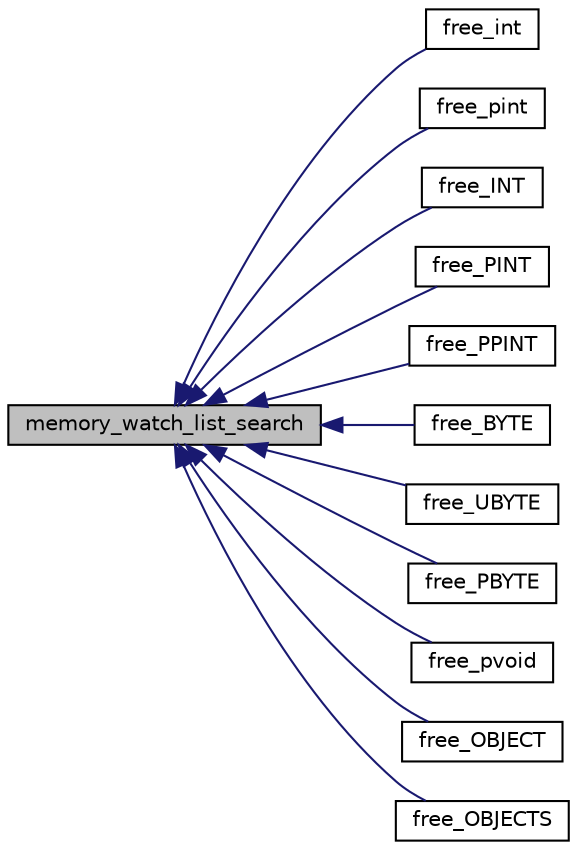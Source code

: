 digraph "memory_watch_list_search"
{
  edge [fontname="Helvetica",fontsize="10",labelfontname="Helvetica",labelfontsize="10"];
  node [fontname="Helvetica",fontsize="10",shape=record];
  rankdir="LR";
  Node9957 [label="memory_watch_list_search",height=0.2,width=0.4,color="black", fillcolor="grey75", style="filled", fontcolor="black"];
  Node9957 -> Node9958 [dir="back",color="midnightblue",fontsize="10",style="solid",fontname="Helvetica"];
  Node9958 [label="free_int",height=0.2,width=0.4,color="black", fillcolor="white", style="filled",URL="$df/d84/foundations_2io__and__os_2memory_8_c.html#a7bf175a1bca98275657b4ee10f95e457"];
  Node9957 -> Node9959 [dir="back",color="midnightblue",fontsize="10",style="solid",fontname="Helvetica"];
  Node9959 [label="free_pint",height=0.2,width=0.4,color="black", fillcolor="white", style="filled",URL="$df/d84/foundations_2io__and__os_2memory_8_c.html#a7ac2756bc5fabb574a127563b6e827ce"];
  Node9957 -> Node9960 [dir="back",color="midnightblue",fontsize="10",style="solid",fontname="Helvetica"];
  Node9960 [label="free_INT",height=0.2,width=0.4,color="black", fillcolor="white", style="filled",URL="$df/d84/foundations_2io__and__os_2memory_8_c.html#aa25a9ea98d0017d7b23dea650971174a"];
  Node9957 -> Node9961 [dir="back",color="midnightblue",fontsize="10",style="solid",fontname="Helvetica"];
  Node9961 [label="free_PINT",height=0.2,width=0.4,color="black", fillcolor="white", style="filled",URL="$df/d84/foundations_2io__and__os_2memory_8_c.html#acb14d0bd9c9a97e3a55503eec0ec50b8"];
  Node9957 -> Node9962 [dir="back",color="midnightblue",fontsize="10",style="solid",fontname="Helvetica"];
  Node9962 [label="free_PPINT",height=0.2,width=0.4,color="black", fillcolor="white", style="filled",URL="$df/d84/foundations_2io__and__os_2memory_8_c.html#ab3ea3bc98f16c236352a13298159a014"];
  Node9957 -> Node9963 [dir="back",color="midnightblue",fontsize="10",style="solid",fontname="Helvetica"];
  Node9963 [label="free_BYTE",height=0.2,width=0.4,color="black", fillcolor="white", style="filled",URL="$df/d84/foundations_2io__and__os_2memory_8_c.html#ad505fabf5dd4f6de826d7e44de974f03"];
  Node9957 -> Node9964 [dir="back",color="midnightblue",fontsize="10",style="solid",fontname="Helvetica"];
  Node9964 [label="free_UBYTE",height=0.2,width=0.4,color="black", fillcolor="white", style="filled",URL="$df/d84/foundations_2io__and__os_2memory_8_c.html#a63b595066aceb62cff712aea4b95d44b"];
  Node9957 -> Node9965 [dir="back",color="midnightblue",fontsize="10",style="solid",fontname="Helvetica"];
  Node9965 [label="free_PBYTE",height=0.2,width=0.4,color="black", fillcolor="white", style="filled",URL="$df/d84/foundations_2io__and__os_2memory_8_c.html#ad5f60ad6af2fcd21fb2d13d3e94b5ddf"];
  Node9957 -> Node9966 [dir="back",color="midnightblue",fontsize="10",style="solid",fontname="Helvetica"];
  Node9966 [label="free_pvoid",height=0.2,width=0.4,color="black", fillcolor="white", style="filled",URL="$df/d84/foundations_2io__and__os_2memory_8_c.html#a7b1d5340753be7cd30403b104044ffe8"];
  Node9957 -> Node9967 [dir="back",color="midnightblue",fontsize="10",style="solid",fontname="Helvetica"];
  Node9967 [label="free_OBJECT",height=0.2,width=0.4,color="black", fillcolor="white", style="filled",URL="$df/d84/foundations_2io__and__os_2memory_8_c.html#a94d06da57238d064c9424eed8078741a"];
  Node9957 -> Node9968 [dir="back",color="midnightblue",fontsize="10",style="solid",fontname="Helvetica"];
  Node9968 [label="free_OBJECTS",height=0.2,width=0.4,color="black", fillcolor="white", style="filled",URL="$df/d84/foundations_2io__and__os_2memory_8_c.html#a30bdb071eeac5e5b5719cf30d9596f8d"];
}
